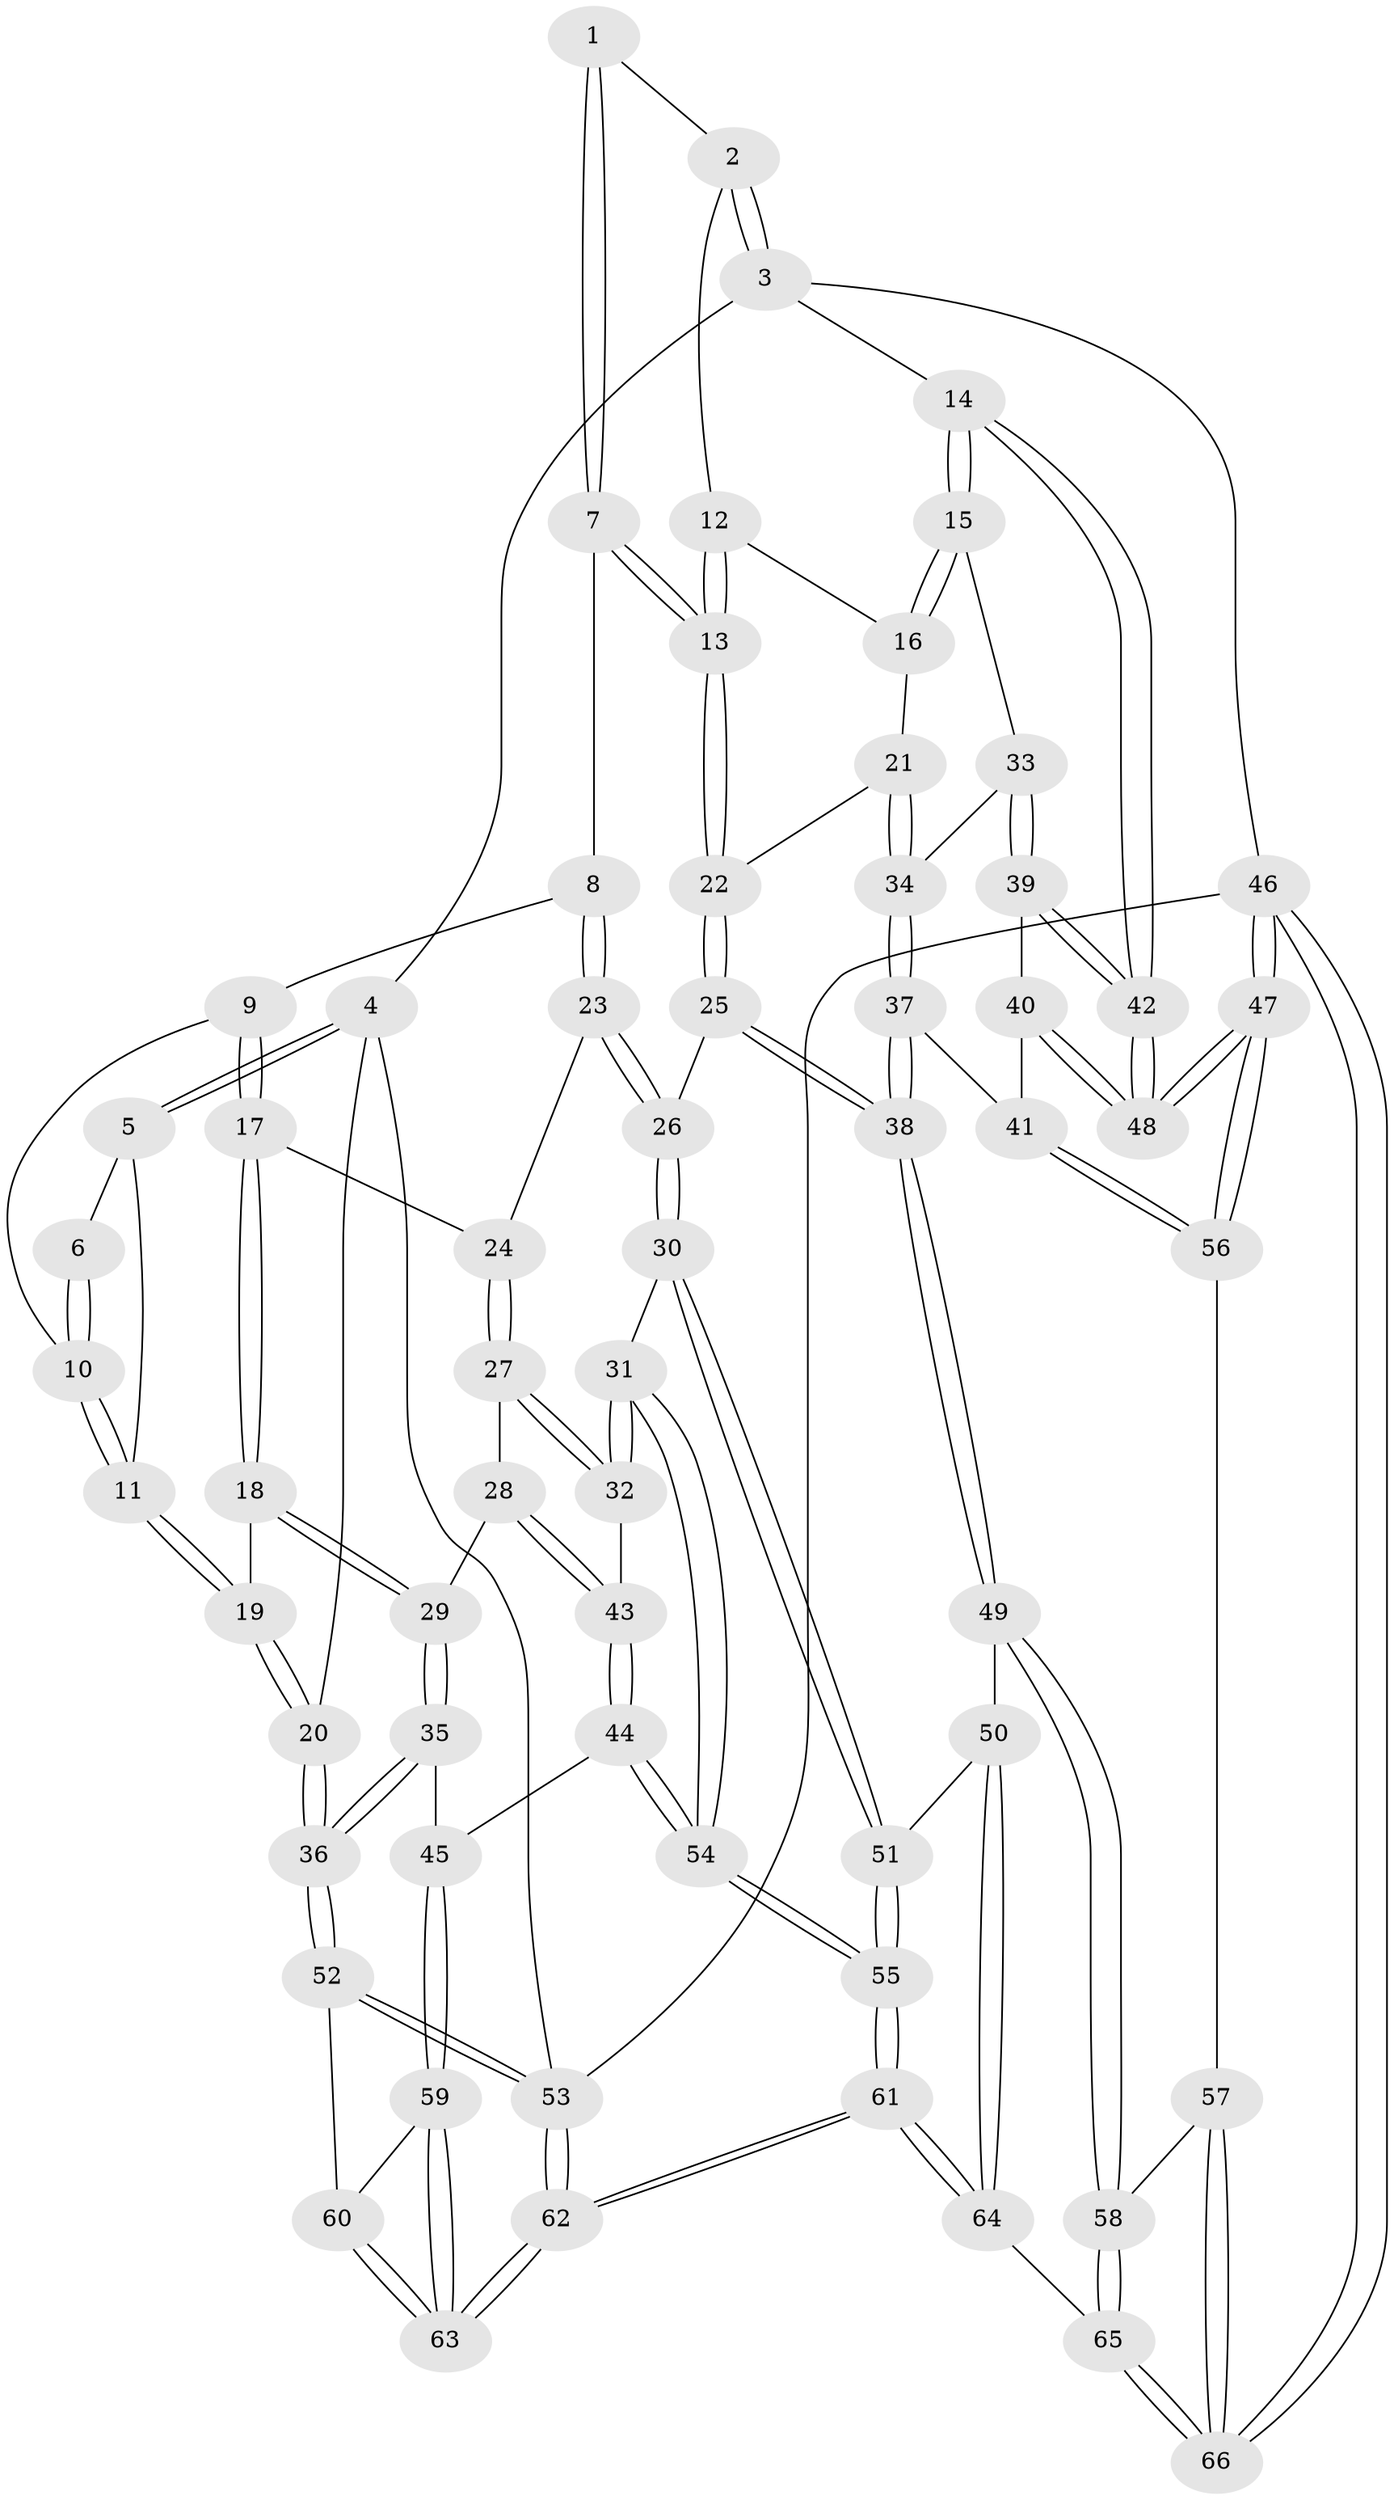 // coarse degree distribution, {3: 0.38095238095238093, 6: 0.047619047619047616, 4: 0.2857142857142857, 5: 0.19047619047619047, 2: 0.09523809523809523}
// Generated by graph-tools (version 1.1) at 2025/54/03/04/25 22:54:10]
// undirected, 66 vertices, 162 edges
graph export_dot {
  node [color=gray90,style=filled];
  1 [pos="+0.4129526590658511+0"];
  2 [pos="+0.7929215976544968+0"];
  3 [pos="+1+0"];
  4 [pos="+0+0"];
  5 [pos="+0+0"];
  6 [pos="+0.2740973301863978+0"];
  7 [pos="+0.45054933986279055+0.18941826319222377"];
  8 [pos="+0.4333589099130416+0.19423796874163"];
  9 [pos="+0.36382689374307864+0.17599019201027505"];
  10 [pos="+0.2746611221493919+0.14050659721590747"];
  11 [pos="+0.18377080056530307+0.1768265115761143"];
  12 [pos="+0.7447535730937139+0"];
  13 [pos="+0.5436406126227246+0.21212254910687178"];
  14 [pos="+1+0.257448762276642"];
  15 [pos="+1+0.2916516242224958"];
  16 [pos="+0.8117904063908078+0.22318734120054917"];
  17 [pos="+0.2161944622971056+0.3483643472716709"];
  18 [pos="+0.12186006334419693+0.32067233120298233"];
  19 [pos="+0.0932654364321205+0.2929392294905626"];
  20 [pos="+0+0.2750054269149702"];
  21 [pos="+0.7066079452369641+0.3324726270964384"];
  22 [pos="+0.6172987522020452+0.3423449689378693"];
  23 [pos="+0.34793240953724136+0.3516629428561975"];
  24 [pos="+0.2645222887580577+0.3700726960067769"];
  25 [pos="+0.5690417726154825+0.4777443416962721"];
  26 [pos="+0.47437576386487695+0.5035545525409888"];
  27 [pos="+0.279625132117119+0.4860302883428696"];
  28 [pos="+0.16885017161664614+0.5122366495594302"];
  29 [pos="+0.14400690701970031+0.49964406398472555"];
  30 [pos="+0.3949953391803221+0.5740633907719292"];
  31 [pos="+0.3806970383806278+0.5787699265988058"];
  32 [pos="+0.37098975246329247+0.574892451077582"];
  33 [pos="+1+0.366178597074027"];
  34 [pos="+0.8528900136670766+0.42558347514236583"];
  35 [pos="+0.08210460493466018+0.550248274620814"];
  36 [pos="+0+0.5724763628376763"];
  37 [pos="+0.8051744010148475+0.5989336937957924"];
  38 [pos="+0.7125355549774938+0.6534393130977156"];
  39 [pos="+0.9469541795077024+0.5742909887129551"];
  40 [pos="+0.879220976465425+0.6012421859392191"];
  41 [pos="+0.8246691470833123+0.6015488694431724"];
  42 [pos="+1+0.6461001660305528"];
  43 [pos="+0.21209641595214707+0.5980186885696778"];
  44 [pos="+0.1602067662412234+0.6809477303179465"];
  45 [pos="+0.15626837006701985+0.6815616760633422"];
  46 [pos="+1+1"];
  47 [pos="+1+1"];
  48 [pos="+1+1"];
  49 [pos="+0.7042916722891666+0.7027627409708539"];
  50 [pos="+0.5205842888971555+0.7153973532423662"];
  51 [pos="+0.4780233223197097+0.6929443469148369"];
  52 [pos="+0+0.6351070488552816"];
  53 [pos="+0+1"];
  54 [pos="+0.30593970631121775+0.7587159171455208"];
  55 [pos="+0.3344309075098672+0.8763829927332246"];
  56 [pos="+1+0.9017875538971246"];
  57 [pos="+0.7643082340946197+0.7833143293789134"];
  58 [pos="+0.7076128690762985+0.7213956185274714"];
  59 [pos="+0.14785925033812486+0.687610268996569"];
  60 [pos="+0.025886196579065164+0.7179970082908478"];
  61 [pos="+0.3518198995623466+1"];
  62 [pos="+0.1884518764695604+1"];
  63 [pos="+0.14404571715811976+0.9784165857201167"];
  64 [pos="+0.3567981990049848+1"];
  65 [pos="+0.4121443781186358+1"];
  66 [pos="+0.719200417356086+1"];
  1 -- 2;
  1 -- 7;
  1 -- 7;
  2 -- 3;
  2 -- 3;
  2 -- 12;
  3 -- 4;
  3 -- 14;
  3 -- 46;
  4 -- 5;
  4 -- 5;
  4 -- 20;
  4 -- 53;
  5 -- 6;
  5 -- 11;
  6 -- 10;
  6 -- 10;
  7 -- 8;
  7 -- 13;
  7 -- 13;
  8 -- 9;
  8 -- 23;
  8 -- 23;
  9 -- 10;
  9 -- 17;
  9 -- 17;
  10 -- 11;
  10 -- 11;
  11 -- 19;
  11 -- 19;
  12 -- 13;
  12 -- 13;
  12 -- 16;
  13 -- 22;
  13 -- 22;
  14 -- 15;
  14 -- 15;
  14 -- 42;
  14 -- 42;
  15 -- 16;
  15 -- 16;
  15 -- 33;
  16 -- 21;
  17 -- 18;
  17 -- 18;
  17 -- 24;
  18 -- 19;
  18 -- 29;
  18 -- 29;
  19 -- 20;
  19 -- 20;
  20 -- 36;
  20 -- 36;
  21 -- 22;
  21 -- 34;
  21 -- 34;
  22 -- 25;
  22 -- 25;
  23 -- 24;
  23 -- 26;
  23 -- 26;
  24 -- 27;
  24 -- 27;
  25 -- 26;
  25 -- 38;
  25 -- 38;
  26 -- 30;
  26 -- 30;
  27 -- 28;
  27 -- 32;
  27 -- 32;
  28 -- 29;
  28 -- 43;
  28 -- 43;
  29 -- 35;
  29 -- 35;
  30 -- 31;
  30 -- 51;
  30 -- 51;
  31 -- 32;
  31 -- 32;
  31 -- 54;
  31 -- 54;
  32 -- 43;
  33 -- 34;
  33 -- 39;
  33 -- 39;
  34 -- 37;
  34 -- 37;
  35 -- 36;
  35 -- 36;
  35 -- 45;
  36 -- 52;
  36 -- 52;
  37 -- 38;
  37 -- 38;
  37 -- 41;
  38 -- 49;
  38 -- 49;
  39 -- 40;
  39 -- 42;
  39 -- 42;
  40 -- 41;
  40 -- 48;
  40 -- 48;
  41 -- 56;
  41 -- 56;
  42 -- 48;
  42 -- 48;
  43 -- 44;
  43 -- 44;
  44 -- 45;
  44 -- 54;
  44 -- 54;
  45 -- 59;
  45 -- 59;
  46 -- 47;
  46 -- 47;
  46 -- 66;
  46 -- 66;
  46 -- 53;
  47 -- 48;
  47 -- 48;
  47 -- 56;
  47 -- 56;
  49 -- 50;
  49 -- 58;
  49 -- 58;
  50 -- 51;
  50 -- 64;
  50 -- 64;
  51 -- 55;
  51 -- 55;
  52 -- 53;
  52 -- 53;
  52 -- 60;
  53 -- 62;
  53 -- 62;
  54 -- 55;
  54 -- 55;
  55 -- 61;
  55 -- 61;
  56 -- 57;
  57 -- 58;
  57 -- 66;
  57 -- 66;
  58 -- 65;
  58 -- 65;
  59 -- 60;
  59 -- 63;
  59 -- 63;
  60 -- 63;
  60 -- 63;
  61 -- 62;
  61 -- 62;
  61 -- 64;
  61 -- 64;
  62 -- 63;
  62 -- 63;
  64 -- 65;
  65 -- 66;
  65 -- 66;
}
